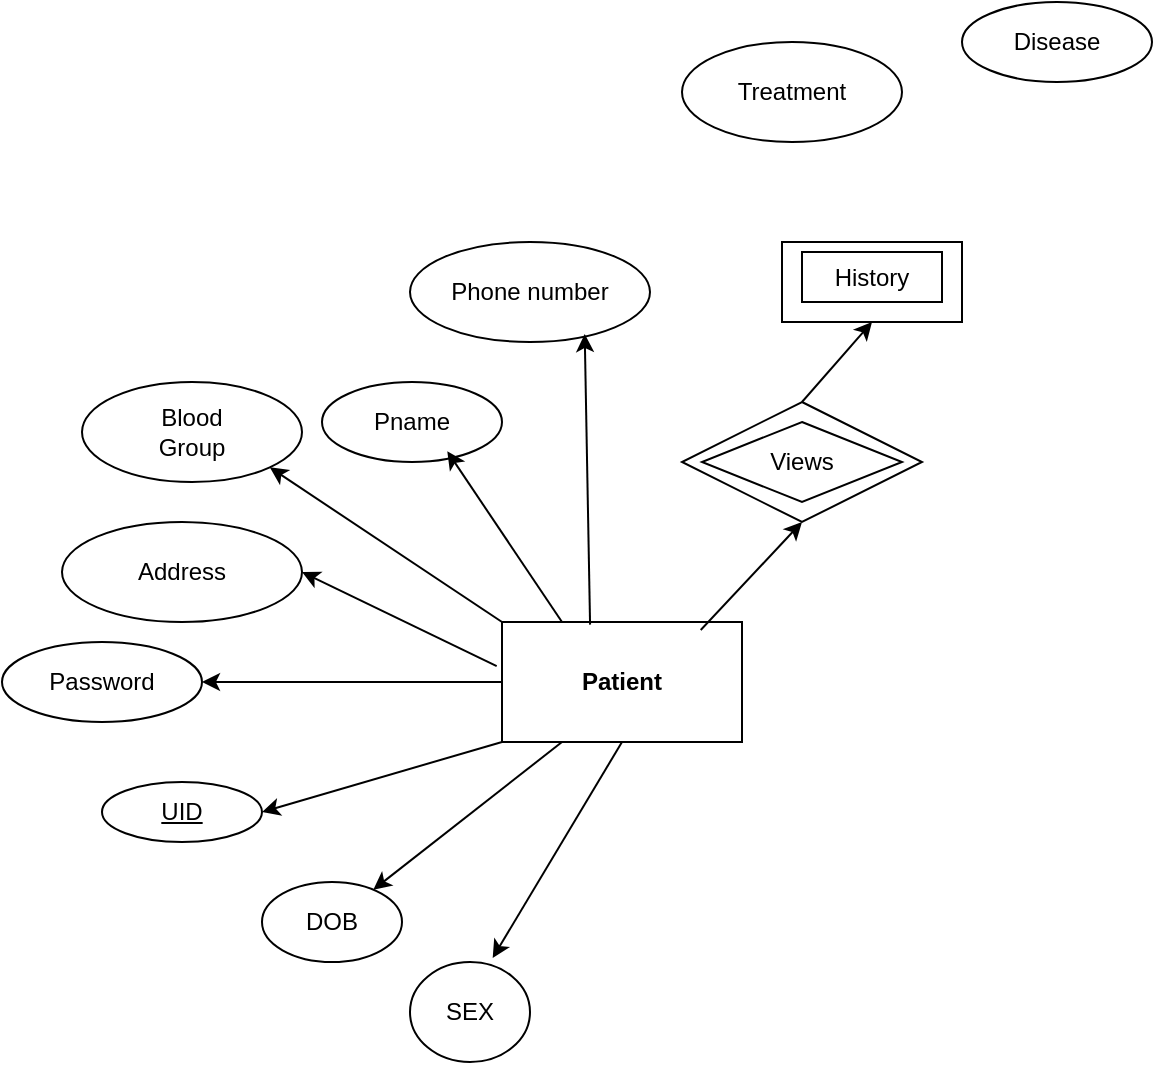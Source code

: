 <mxfile version="14.0.4" type="github"><diagram id="rGY9MWBFckBNF04L69y3" name="Page-1"><mxGraphModel dx="782" dy="1676" grid="1" gridSize="10" guides="1" tooltips="1" connect="1" arrows="1" fold="1" page="1" pageScale="1" pageWidth="827" pageHeight="1169" math="0" shadow="0"><root><mxCell id="0"/><mxCell id="1" parent="0"/><mxCell id="iC9eIfRadQ6IcTy1Oc80-1" value="&lt;b&gt;Patient&lt;/b&gt;" style="rounded=0;whiteSpace=wrap;html=1;" vertex="1" parent="1"><mxGeometry x="340" y="230" width="120" height="60" as="geometry"/></mxCell><mxCell id="iC9eIfRadQ6IcTy1Oc80-2" value="Password" style="ellipse;whiteSpace=wrap;html=1;" vertex="1" parent="1"><mxGeometry x="90" y="240" width="100" height="40" as="geometry"/></mxCell><mxCell id="iC9eIfRadQ6IcTy1Oc80-3" value="Phone number" style="ellipse;whiteSpace=wrap;html=1;" vertex="1" parent="1"><mxGeometry x="294" y="40" width="120" height="50" as="geometry"/></mxCell><mxCell id="iC9eIfRadQ6IcTy1Oc80-4" value="Pname" style="ellipse;whiteSpace=wrap;html=1;" vertex="1" parent="1"><mxGeometry x="250" y="110" width="90" height="40" as="geometry"/></mxCell><mxCell id="iC9eIfRadQ6IcTy1Oc80-5" value="DOB" style="ellipse;whiteSpace=wrap;html=1;" vertex="1" parent="1"><mxGeometry x="220" y="360" width="70" height="40" as="geometry"/></mxCell><mxCell id="iC9eIfRadQ6IcTy1Oc80-6" value="&lt;u&gt;UID&lt;/u&gt;" style="ellipse;whiteSpace=wrap;html=1;" vertex="1" parent="1"><mxGeometry x="140" y="310" width="80" height="30" as="geometry"/></mxCell><mxCell id="iC9eIfRadQ6IcTy1Oc80-7" value="Address" style="ellipse;whiteSpace=wrap;html=1;" vertex="1" parent="1"><mxGeometry x="120" y="180" width="120" height="50" as="geometry"/></mxCell><mxCell id="iC9eIfRadQ6IcTy1Oc80-8" value="Blood&lt;br&gt;Group" style="ellipse;whiteSpace=wrap;html=1;" vertex="1" parent="1"><mxGeometry x="130" y="110" width="110" height="50" as="geometry"/></mxCell><mxCell id="iC9eIfRadQ6IcTy1Oc80-9" value="SEX" style="ellipse;whiteSpace=wrap;html=1;" vertex="1" parent="1"><mxGeometry x="294" y="400" width="60" height="50" as="geometry"/></mxCell><mxCell id="iC9eIfRadQ6IcTy1Oc80-10" value="" style="endArrow=classic;html=1;exitX=-0.022;exitY=0.367;exitDx=0;exitDy=0;exitPerimeter=0;entryX=1;entryY=0.5;entryDx=0;entryDy=0;" edge="1" parent="1" source="iC9eIfRadQ6IcTy1Oc80-1" target="iC9eIfRadQ6IcTy1Oc80-7"><mxGeometry width="50" height="50" relative="1" as="geometry"><mxPoint x="380" y="280" as="sourcePoint"/><mxPoint x="430" y="230" as="targetPoint"/></mxGeometry></mxCell><mxCell id="iC9eIfRadQ6IcTy1Oc80-11" value="" style="endArrow=classic;html=1;exitX=0;exitY=0;exitDx=0;exitDy=0;entryX=1;entryY=1;entryDx=0;entryDy=0;" edge="1" parent="1" source="iC9eIfRadQ6IcTy1Oc80-1" target="iC9eIfRadQ6IcTy1Oc80-8"><mxGeometry width="50" height="50" relative="1" as="geometry"><mxPoint x="380" y="280" as="sourcePoint"/><mxPoint x="430" y="230" as="targetPoint"/></mxGeometry></mxCell><mxCell id="iC9eIfRadQ6IcTy1Oc80-12" value="" style="endArrow=classic;html=1;exitX=0.25;exitY=0;exitDx=0;exitDy=0;entryX=0.696;entryY=0.867;entryDx=0;entryDy=0;entryPerimeter=0;" edge="1" parent="1" source="iC9eIfRadQ6IcTy1Oc80-1" target="iC9eIfRadQ6IcTy1Oc80-4"><mxGeometry width="50" height="50" relative="1" as="geometry"><mxPoint x="380" y="280" as="sourcePoint"/><mxPoint x="430" y="230" as="targetPoint"/></mxGeometry></mxCell><mxCell id="iC9eIfRadQ6IcTy1Oc80-13" value="" style="endArrow=classic;html=1;exitX=0.367;exitY=0.022;exitDx=0;exitDy=0;exitPerimeter=0;entryX=0.728;entryY=0.92;entryDx=0;entryDy=0;entryPerimeter=0;" edge="1" parent="1" source="iC9eIfRadQ6IcTy1Oc80-1" target="iC9eIfRadQ6IcTy1Oc80-3"><mxGeometry width="50" height="50" relative="1" as="geometry"><mxPoint x="380" y="280" as="sourcePoint"/><mxPoint x="430" y="230" as="targetPoint"/></mxGeometry></mxCell><mxCell id="iC9eIfRadQ6IcTy1Oc80-14" value="" style="endArrow=classic;html=1;exitX=0;exitY=0.5;exitDx=0;exitDy=0;entryX=1;entryY=0.5;entryDx=0;entryDy=0;" edge="1" parent="1" source="iC9eIfRadQ6IcTy1Oc80-1" target="iC9eIfRadQ6IcTy1Oc80-2"><mxGeometry width="50" height="50" relative="1" as="geometry"><mxPoint x="380" y="280" as="sourcePoint"/><mxPoint x="430" y="230" as="targetPoint"/></mxGeometry></mxCell><mxCell id="iC9eIfRadQ6IcTy1Oc80-15" value="" style="endArrow=classic;html=1;exitX=0;exitY=1;exitDx=0;exitDy=0;entryX=1;entryY=0.5;entryDx=0;entryDy=0;" edge="1" parent="1" source="iC9eIfRadQ6IcTy1Oc80-1" target="iC9eIfRadQ6IcTy1Oc80-6"><mxGeometry width="50" height="50" relative="1" as="geometry"><mxPoint x="380" y="280" as="sourcePoint"/><mxPoint x="430" y="230" as="targetPoint"/></mxGeometry></mxCell><mxCell id="iC9eIfRadQ6IcTy1Oc80-16" value="" style="endArrow=classic;html=1;exitX=0.25;exitY=1;exitDx=0;exitDy=0;" edge="1" parent="1" source="iC9eIfRadQ6IcTy1Oc80-1" target="iC9eIfRadQ6IcTy1Oc80-5"><mxGeometry width="50" height="50" relative="1" as="geometry"><mxPoint x="380" y="280" as="sourcePoint"/><mxPoint x="430" y="230" as="targetPoint"/></mxGeometry></mxCell><mxCell id="iC9eIfRadQ6IcTy1Oc80-17" value="" style="endArrow=classic;html=1;exitX=0.5;exitY=1;exitDx=0;exitDy=0;entryX=0.689;entryY=-0.04;entryDx=0;entryDy=0;entryPerimeter=0;" edge="1" parent="1" source="iC9eIfRadQ6IcTy1Oc80-1" target="iC9eIfRadQ6IcTy1Oc80-9"><mxGeometry width="50" height="50" relative="1" as="geometry"><mxPoint x="380" y="280" as="sourcePoint"/><mxPoint x="430" y="230" as="targetPoint"/></mxGeometry></mxCell><mxCell id="iC9eIfRadQ6IcTy1Oc80-18" value="Relationship" style="shape=rhombus;perimeter=rhombusPerimeter;whiteSpace=wrap;html=1;align=center;" vertex="1" parent="1"><mxGeometry x="430" y="120" width="120" height="60" as="geometry"/></mxCell><mxCell id="iC9eIfRadQ6IcTy1Oc80-19" value="Views" style="rhombus;whiteSpace=wrap;html=1;" vertex="1" parent="1"><mxGeometry x="440" y="130" width="100" height="40" as="geometry"/></mxCell><mxCell id="iC9eIfRadQ6IcTy1Oc80-20" value="" style="rounded=0;whiteSpace=wrap;html=1;" vertex="1" parent="1"><mxGeometry x="480" y="40" width="90" height="40" as="geometry"/></mxCell><mxCell id="iC9eIfRadQ6IcTy1Oc80-21" value="History" style="rounded=0;whiteSpace=wrap;html=1;" vertex="1" parent="1"><mxGeometry x="490" y="45" width="70" height="25" as="geometry"/></mxCell><mxCell id="iC9eIfRadQ6IcTy1Oc80-22" value="" style="endArrow=classic;html=1;exitX=0.828;exitY=0.067;exitDx=0;exitDy=0;exitPerimeter=0;entryX=0.5;entryY=1;entryDx=0;entryDy=0;" edge="1" parent="1" source="iC9eIfRadQ6IcTy1Oc80-1" target="iC9eIfRadQ6IcTy1Oc80-18"><mxGeometry width="50" height="50" relative="1" as="geometry"><mxPoint x="380" y="280" as="sourcePoint"/><mxPoint x="430" y="230" as="targetPoint"/></mxGeometry></mxCell><mxCell id="iC9eIfRadQ6IcTy1Oc80-23" value="" style="endArrow=classic;html=1;exitX=0.5;exitY=0;exitDx=0;exitDy=0;entryX=0.5;entryY=1;entryDx=0;entryDy=0;" edge="1" parent="1" source="iC9eIfRadQ6IcTy1Oc80-18" target="iC9eIfRadQ6IcTy1Oc80-20"><mxGeometry width="50" height="50" relative="1" as="geometry"><mxPoint x="380" y="280" as="sourcePoint"/><mxPoint x="430" y="230" as="targetPoint"/></mxGeometry></mxCell><mxCell id="iC9eIfRadQ6IcTy1Oc80-24" value="Treatment" style="ellipse;whiteSpace=wrap;html=1;" vertex="1" parent="1"><mxGeometry x="430" y="-60" width="110" height="50" as="geometry"/></mxCell><mxCell id="iC9eIfRadQ6IcTy1Oc80-25" value="Disease" style="ellipse;whiteSpace=wrap;html=1;" vertex="1" parent="1"><mxGeometry x="570" y="-80" width="95" height="40" as="geometry"/></mxCell></root></mxGraphModel></diagram></mxfile>